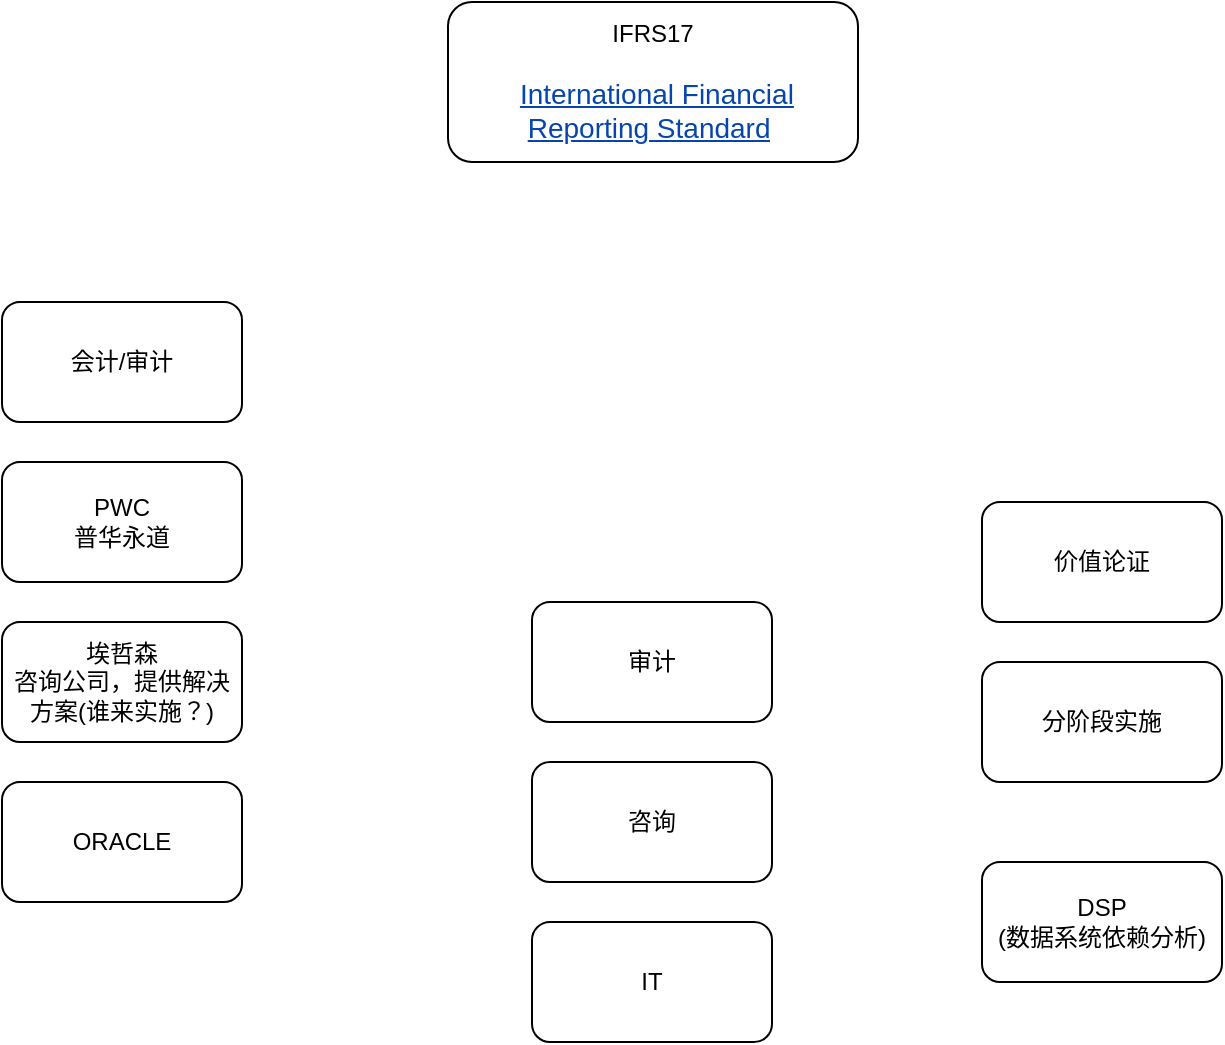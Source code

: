 <mxfile version="15.8.3" type="github">
  <diagram id="qCNmuvq2oUS5_JZRFMjo" name="Page-1">
    <mxGraphModel dx="1024" dy="841" grid="1" gridSize="10" guides="1" tooltips="1" connect="1" arrows="1" fold="1" page="1" pageScale="1" pageWidth="850" pageHeight="1100" math="0" shadow="0">
      <root>
        <mxCell id="0" />
        <mxCell id="1" parent="0" />
        <mxCell id="9h0NpTVUpyYjZBi9tOr3-1" value="IFRS17&lt;br&gt;&lt;br&gt;&lt;span style=&quot;color: rgb(32 , 33 , 34) ; font-family: sans-serif ; font-size: 14px ; background-color: rgb(255 , 255 , 255)&quot;&gt;&amp;nbsp;&lt;/span&gt;&lt;a href=&quot;https://en.wikipedia.org/wiki/International_Financial_Reporting_Standard&quot; class=&quot;mw-redirect&quot; title=&quot;&quot; style=&quot;color: rgb(6 , 69 , 173) ; background: none rgb(255 , 255 , 255) ; font-family: sans-serif ; font-size: 14px&quot;&gt;International Financial Reporting Standard&lt;/a&gt;&lt;span style=&quot;color: rgb(32 , 33 , 34) ; font-family: sans-serif ; font-size: 14px ; background-color: rgb(255 , 255 , 255)&quot;&gt;&amp;nbsp;&lt;br&gt;&lt;/span&gt;" style="rounded=1;whiteSpace=wrap;html=1;" vertex="1" parent="1">
          <mxGeometry x="323" y="70" width="205" height="80" as="geometry" />
        </mxCell>
        <mxCell id="9h0NpTVUpyYjZBi9tOr3-2" value="PWC&lt;br&gt;普华永道" style="rounded=1;whiteSpace=wrap;html=1;" vertex="1" parent="1">
          <mxGeometry x="100" y="300" width="120" height="60" as="geometry" />
        </mxCell>
        <mxCell id="9h0NpTVUpyYjZBi9tOr3-3" value="会计/审计" style="rounded=1;whiteSpace=wrap;html=1;" vertex="1" parent="1">
          <mxGeometry x="100" y="220" width="120" height="60" as="geometry" />
        </mxCell>
        <mxCell id="9h0NpTVUpyYjZBi9tOr3-4" value="埃哲森&lt;br&gt;咨询公司，提供解决方案(谁来实施？)" style="rounded=1;whiteSpace=wrap;html=1;" vertex="1" parent="1">
          <mxGeometry x="100" y="380" width="120" height="60" as="geometry" />
        </mxCell>
        <mxCell id="9h0NpTVUpyYjZBi9tOr3-5" value="ORACLE" style="rounded=1;whiteSpace=wrap;html=1;" vertex="1" parent="1">
          <mxGeometry x="100" y="460" width="120" height="60" as="geometry" />
        </mxCell>
        <mxCell id="9h0NpTVUpyYjZBi9tOr3-6" value="审计" style="rounded=1;whiteSpace=wrap;html=1;" vertex="1" parent="1">
          <mxGeometry x="365" y="370" width="120" height="60" as="geometry" />
        </mxCell>
        <mxCell id="9h0NpTVUpyYjZBi9tOr3-7" value="咨询" style="rounded=1;whiteSpace=wrap;html=1;" vertex="1" parent="1">
          <mxGeometry x="365" y="450" width="120" height="60" as="geometry" />
        </mxCell>
        <mxCell id="9h0NpTVUpyYjZBi9tOr3-8" value="IT" style="rounded=1;whiteSpace=wrap;html=1;" vertex="1" parent="1">
          <mxGeometry x="365" y="530" width="120" height="60" as="geometry" />
        </mxCell>
        <mxCell id="9h0NpTVUpyYjZBi9tOr3-9" value="价值论证" style="rounded=1;whiteSpace=wrap;html=1;" vertex="1" parent="1">
          <mxGeometry x="590" y="320" width="120" height="60" as="geometry" />
        </mxCell>
        <mxCell id="9h0NpTVUpyYjZBi9tOr3-10" value="分阶段实施" style="rounded=1;whiteSpace=wrap;html=1;" vertex="1" parent="1">
          <mxGeometry x="590" y="400" width="120" height="60" as="geometry" />
        </mxCell>
        <mxCell id="9h0NpTVUpyYjZBi9tOr3-11" value="DSP&lt;br&gt;(数据系统依赖分析)" style="rounded=1;whiteSpace=wrap;html=1;" vertex="1" parent="1">
          <mxGeometry x="590" y="500" width="120" height="60" as="geometry" />
        </mxCell>
      </root>
    </mxGraphModel>
  </diagram>
</mxfile>
